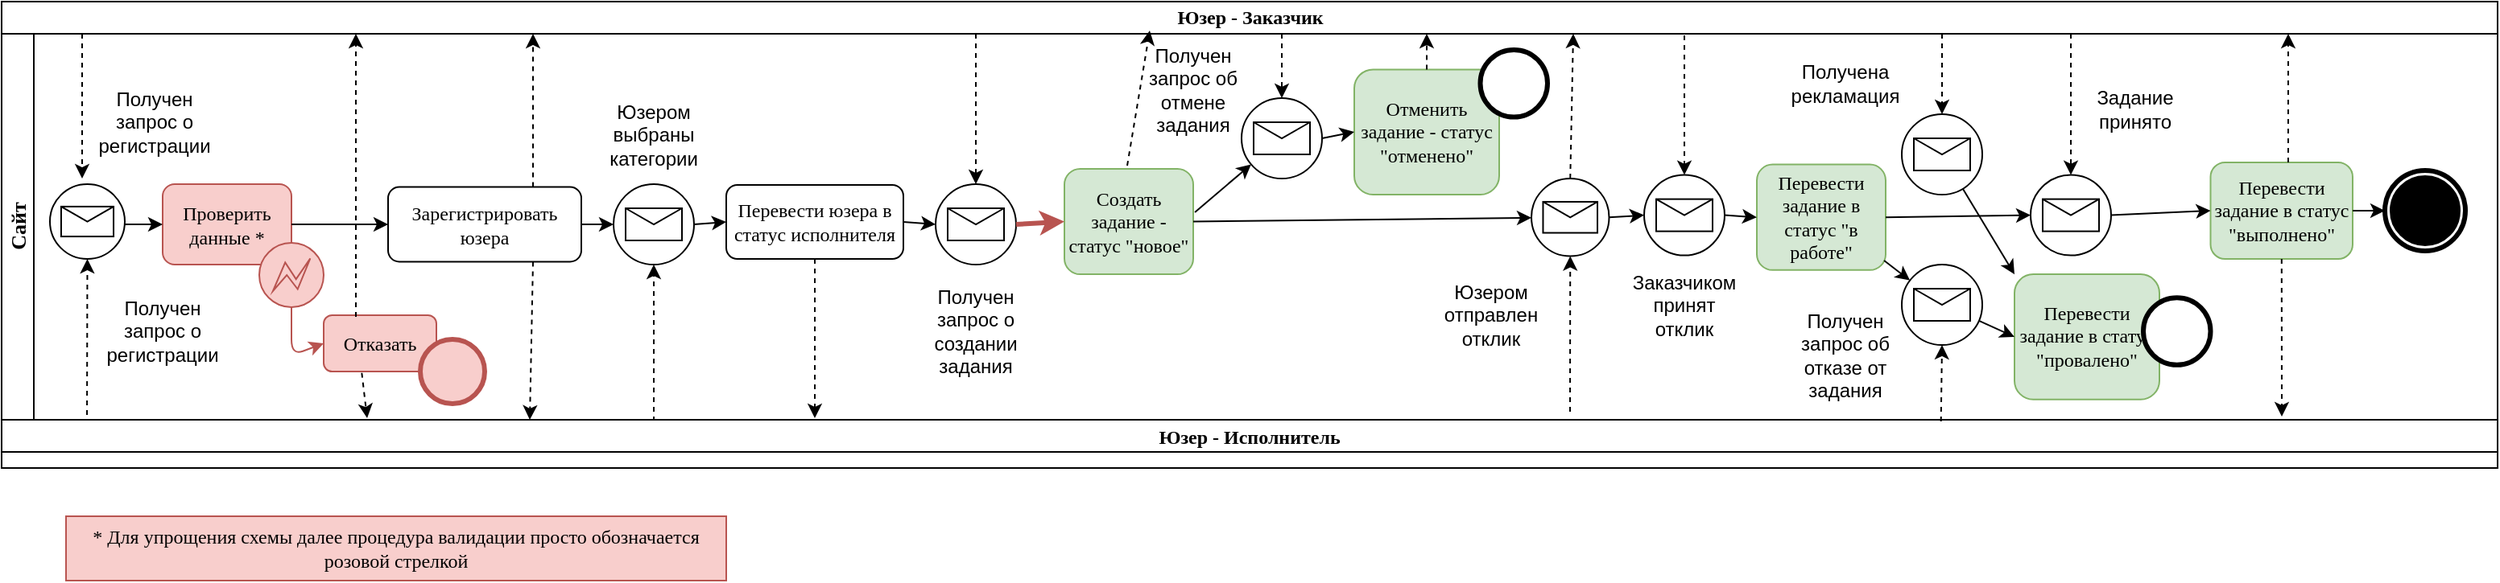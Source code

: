 <mxfile version="14.7.7" type="github">
  <diagram name="Page-1" id="c7488fd3-1785-93aa-aadb-54a6760d102a">
    <mxGraphModel dx="730" dy="316" grid="1" gridSize="10" guides="1" tooltips="1" connect="1" arrows="1" fold="1" page="1" pageScale="1" pageWidth="1100" pageHeight="850" background="none" math="0" shadow="0">
      <root>
        <mxCell id="0" />
        <mxCell id="1" parent="0" />
        <object label="&lt;font style=&quot;font-size: 12px&quot;&gt;Юзер - Заказчик&lt;/font&gt;" id="2b4e8129b02d487f-1">
          <mxCell style="swimlane;html=1;childLayout=stackLayout;horizontal=1;startSize=20;horizontalStack=0;rounded=0;shadow=0;labelBackgroundColor=none;strokeWidth=1;fontFamily=Verdana;fontSize=12;align=center;" parent="1" vertex="1">
            <mxGeometry x="150" y="50" width="1550" height="290" as="geometry" />
          </mxCell>
        </object>
        <mxCell id="h2x-6CI9Ihy8LsGusNlG-118" value="" style="endArrow=classic;html=1;dashed=1;fontSize=12;entryX=0.5;entryY=1;entryDx=0;entryDy=0;entryPerimeter=0;" parent="2b4e8129b02d487f-1" target="h2x-6CI9Ihy8LsGusNlG-117" edge="1">
          <mxGeometry width="50" height="50" relative="1" as="geometry">
            <mxPoint x="405" y="267" as="sourcePoint" />
            <mxPoint x="380" y="170" as="targetPoint" />
          </mxGeometry>
        </mxCell>
        <mxCell id="h2x-6CI9Ihy8LsGusNlG-125" value="" style="endArrow=classic;html=1;dashed=1;fontSize=12;exitX=0.338;exitY=1.025;exitDx=0;exitDy=0;exitPerimeter=0;" parent="2b4e8129b02d487f-1" source="h2x-6CI9Ihy8LsGusNlG-116" edge="1">
          <mxGeometry width="50" height="50" relative="1" as="geometry">
            <mxPoint x="395" y="277" as="sourcePoint" />
            <mxPoint x="227" y="259" as="targetPoint" />
          </mxGeometry>
        </mxCell>
        <mxCell id="h2x-6CI9Ihy8LsGusNlG-90" value="" style="endArrow=classic;html=1;dashed=1;fontSize=12;entryX=0.5;entryY=1;entryDx=0;entryDy=0;entryPerimeter=0;" parent="2b4e8129b02d487f-1" target="h2x-6CI9Ihy8LsGusNlG-93" edge="1">
          <mxGeometry width="50" height="50" relative="1" as="geometry">
            <mxPoint x="53" y="269" as="sourcePoint" />
            <mxPoint x="55" y="173.5" as="targetPoint" />
          </mxGeometry>
        </mxCell>
        <mxCell id="2b4e8129b02d487f-2" value="&lt;div style=&quot;font-size: 13px&quot;&gt;&lt;font face=&quot;Verdana&quot;&gt;Сайт&lt;/font&gt;&lt;/div&gt;" style="swimlane;html=1;startSize=20;horizontal=0;fontSize=13;" parent="2b4e8129b02d487f-1" vertex="1">
          <mxGeometry y="20" width="1550" height="240" as="geometry">
            <mxRectangle y="20" width="680" height="20" as="alternateBounds" />
          </mxGeometry>
        </mxCell>
        <mxCell id="2b4e8129b02d487f-6" value="Проверить данные *" style="rounded=1;whiteSpace=wrap;html=1;shadow=0;labelBackgroundColor=none;strokeWidth=1;fontFamily=Verdana;fontSize=12;align=center;fillColor=#f8cecc;strokeColor=#b85450;" parent="2b4e8129b02d487f-2" vertex="1">
          <mxGeometry x="100" y="93.5" width="80" height="50" as="geometry" />
        </mxCell>
        <mxCell id="h2x-6CI9Ihy8LsGusNlG-75" value="Получен запрос о регистрации" style="text;html=1;strokeColor=none;fillColor=none;align=center;verticalAlign=middle;whiteSpace=wrap;rounded=0;fontSize=12;" parent="2b4e8129b02d487f-2" vertex="1">
          <mxGeometry x="70" y="30" width="50" height="50" as="geometry" />
        </mxCell>
        <mxCell id="h2x-6CI9Ihy8LsGusNlG-86" value="" style="endArrow=classic;html=1;fontSize=12;exitX=1;exitY=0.5;exitDx=0;exitDy=0;entryX=0;entryY=0.5;entryDx=0;entryDy=0;" parent="2b4e8129b02d487f-2" target="2b4e8129b02d487f-6" edge="1">
          <mxGeometry width="50" height="50" relative="1" as="geometry">
            <mxPoint x="70" y="118.5" as="sourcePoint" />
            <mxPoint x="370" y="130" as="targetPoint" />
          </mxGeometry>
        </mxCell>
        <mxCell id="h2x-6CI9Ihy8LsGusNlG-91" value="Получен запрос о регистрации" style="text;html=1;strokeColor=none;fillColor=none;align=center;verticalAlign=middle;whiteSpace=wrap;rounded=0;fontSize=12;" parent="2b4e8129b02d487f-2" vertex="1">
          <mxGeometry x="60" y="160" width="80" height="50" as="geometry" />
        </mxCell>
        <mxCell id="h2x-6CI9Ihy8LsGusNlG-94" value="" style="points=[[0.145,0.145,0],[0.5,0,0],[0.855,0.145,0],[1,0.5,0],[0.855,0.855,0],[0.5,1,0],[0.145,0.855,0],[0,0.5,0]];shape=mxgraph.bpmn.event;html=1;verticalLabelPosition=bottom;labelBackgroundColor=#ffffff;verticalAlign=top;align=center;perimeter=ellipsePerimeter;outlineConnect=0;aspect=fixed;outline=eventInt;symbol=error;fontSize=12;fillColor=#f8cecc;strokeColor=#b85450;" parent="2b4e8129b02d487f-2" vertex="1">
          <mxGeometry x="160" y="130" width="40" height="40" as="geometry" />
        </mxCell>
        <mxCell id="h2x-6CI9Ihy8LsGusNlG-96" value="" style="endArrow=classic;html=1;fontSize=12;exitX=1;exitY=0.5;exitDx=0;exitDy=0;entryX=0;entryY=0.5;entryDx=0;entryDy=0;" parent="2b4e8129b02d487f-2" source="2b4e8129b02d487f-6" target="h2x-6CI9Ihy8LsGusNlG-99" edge="1">
          <mxGeometry width="50" height="50" relative="1" as="geometry">
            <mxPoint x="80" y="128.5" as="sourcePoint" />
            <mxPoint x="210" y="118.5" as="targetPoint" />
          </mxGeometry>
        </mxCell>
        <mxCell id="h2x-6CI9Ihy8LsGusNlG-99" value="Зарегистрировать юзера" style="rounded=1;whiteSpace=wrap;html=1;shadow=0;labelBackgroundColor=none;strokeWidth=1;fontFamily=Verdana;fontSize=12;align=center;" parent="2b4e8129b02d487f-2" vertex="1">
          <mxGeometry x="240" y="95.25" width="120" height="46.5" as="geometry" />
        </mxCell>
        <mxCell id="h2x-6CI9Ihy8LsGusNlG-93" value="" style="points=[[0.145,0.145,0],[0.5,0,0],[0.855,0.145,0],[1,0.5,0],[0.855,0.855,0],[0.5,1,0],[0.145,0.855,0],[0,0.5,0]];shape=mxgraph.bpmn.event;html=1;verticalLabelPosition=bottom;labelBackgroundColor=#ffffff;verticalAlign=top;align=center;perimeter=ellipsePerimeter;outlineConnect=0;aspect=fixed;outline=standard;symbol=message;fontSize=12;" parent="2b4e8129b02d487f-2" vertex="1">
          <mxGeometry x="30" y="93.5" width="46.5" height="46.5" as="geometry" />
        </mxCell>
        <mxCell id="h2x-6CI9Ihy8LsGusNlG-110" value="" style="endArrow=classic;html=1;fontSize=12;exitX=0.5;exitY=1;exitDx=0;exitDy=0;entryX=0;entryY=0.5;entryDx=0;entryDy=0;exitPerimeter=0;fillColor=#f8cecc;strokeColor=#b85450;" parent="2b4e8129b02d487f-2" source="h2x-6CI9Ihy8LsGusNlG-94" target="h2x-6CI9Ihy8LsGusNlG-116" edge="1">
          <mxGeometry width="50" height="50" relative="1" as="geometry">
            <mxPoint x="80" y="128.5" as="sourcePoint" />
            <mxPoint x="210" y="195" as="targetPoint" />
            <Array as="points">
              <mxPoint x="180" y="200" />
            </Array>
          </mxGeometry>
        </mxCell>
        <mxCell id="h2x-6CI9Ihy8LsGusNlG-116" value="Отказать" style="rounded=1;whiteSpace=wrap;html=1;shadow=0;labelBackgroundColor=none;strokeWidth=1;fontFamily=Verdana;fontSize=12;align=center;fillColor=#f8cecc;strokeColor=#b85450;" parent="2b4e8129b02d487f-2" vertex="1">
          <mxGeometry x="200" y="175" width="70" height="35" as="geometry" />
        </mxCell>
        <mxCell id="h2x-6CI9Ihy8LsGusNlG-117" value="" style="points=[[0.145,0.145,0],[0.5,0,0],[0.855,0.145,0],[1,0.5,0],[0.855,0.855,0],[0.5,1,0],[0.145,0.855,0],[0,0.5,0]];shape=mxgraph.bpmn.event;html=1;verticalLabelPosition=bottom;labelBackgroundColor=#ffffff;verticalAlign=top;align=center;perimeter=ellipsePerimeter;outlineConnect=0;aspect=fixed;outline=standard;symbol=message;fontSize=12;" parent="2b4e8129b02d487f-2" vertex="1">
          <mxGeometry x="380" y="93.5" width="50" height="50" as="geometry" />
        </mxCell>
        <mxCell id="h2x-6CI9Ihy8LsGusNlG-120" value="" style="endArrow=classic;html=1;fontSize=12;exitX=1;exitY=0.5;exitDx=0;exitDy=0;" parent="2b4e8129b02d487f-2" source="h2x-6CI9Ihy8LsGusNlG-99" target="h2x-6CI9Ihy8LsGusNlG-117" edge="1">
          <mxGeometry width="50" height="50" relative="1" as="geometry">
            <mxPoint x="320" y="200" as="sourcePoint" />
            <mxPoint x="350" y="115" as="targetPoint" />
          </mxGeometry>
        </mxCell>
        <mxCell id="h2x-6CI9Ihy8LsGusNlG-121" value="Юзером выбраны категории" style="text;html=1;strokeColor=none;fillColor=none;align=center;verticalAlign=middle;whiteSpace=wrap;rounded=0;fontSize=12;" parent="2b4e8129b02d487f-2" vertex="1">
          <mxGeometry x="380" y="37.81" width="50" height="50" as="geometry" />
        </mxCell>
        <mxCell id="h2x-6CI9Ihy8LsGusNlG-122" value="Перевести юзера в статус исполнителя" style="rounded=1;whiteSpace=wrap;html=1;shadow=0;labelBackgroundColor=none;strokeWidth=1;fontFamily=Verdana;fontSize=12;align=center;" parent="2b4e8129b02d487f-2" vertex="1">
          <mxGeometry x="450" y="93.94" width="110" height="46.06" as="geometry" />
        </mxCell>
        <mxCell id="h2x-6CI9Ihy8LsGusNlG-123" value="" style="endArrow=classic;html=1;fontSize=12;exitX=1;exitY=0.5;exitDx=0;exitDy=0;exitPerimeter=0;entryX=0;entryY=0.5;entryDx=0;entryDy=0;" parent="2b4e8129b02d487f-2" source="h2x-6CI9Ihy8LsGusNlG-117" target="h2x-6CI9Ihy8LsGusNlG-122" edge="1">
          <mxGeometry width="50" height="50" relative="1" as="geometry">
            <mxPoint x="340" y="126.75" as="sourcePoint" />
            <mxPoint x="370.004" y="125.454" as="targetPoint" />
          </mxGeometry>
        </mxCell>
        <mxCell id="h2x-6CI9Ihy8LsGusNlG-133" value="" style="points=[[0.145,0.145,0],[0.5,0,0],[0.855,0.145,0],[1,0.5,0],[0.855,0.855,0],[0.5,1,0],[0.145,0.855,0],[0,0.5,0]];shape=mxgraph.bpmn.event;html=1;verticalLabelPosition=bottom;labelBackgroundColor=#ffffff;verticalAlign=top;align=center;perimeter=ellipsePerimeter;outlineConnect=0;aspect=fixed;outline=end;symbol=terminate2;fontFamily=Verdana;fontSize=12;fillColor=#f8cecc;strokeColor=#b85450;" parent="2b4e8129b02d487f-2" vertex="1">
          <mxGeometry x="260" y="190" width="40" height="40" as="geometry" />
        </mxCell>
        <mxCell id="h2x-6CI9Ihy8LsGusNlG-134" value="" style="points=[[0.145,0.145,0],[0.5,0,0],[0.855,0.145,0],[1,0.5,0],[0.855,0.855,0],[0.5,1,0],[0.145,0.855,0],[0,0.5,0]];shape=mxgraph.bpmn.event;html=1;verticalLabelPosition=bottom;labelBackgroundColor=#ffffff;verticalAlign=top;align=center;perimeter=ellipsePerimeter;outlineConnect=0;aspect=fixed;outline=standard;symbol=message;fontSize=12;" parent="2b4e8129b02d487f-2" vertex="1">
          <mxGeometry x="580" y="93.5" width="50" height="50" as="geometry" />
        </mxCell>
        <mxCell id="h2x-6CI9Ihy8LsGusNlG-135" value="" style="endArrow=classic;html=1;fontSize=12;exitX=1;exitY=0.5;exitDx=0;exitDy=0;entryX=0;entryY=0.5;entryDx=0;entryDy=0;entryPerimeter=0;" parent="2b4e8129b02d487f-2" source="h2x-6CI9Ihy8LsGusNlG-122" target="h2x-6CI9Ihy8LsGusNlG-134" edge="1">
          <mxGeometry width="50" height="50" relative="1" as="geometry">
            <mxPoint x="460" y="126.75" as="sourcePoint" />
            <mxPoint x="580" y="119" as="targetPoint" />
          </mxGeometry>
        </mxCell>
        <mxCell id="h2x-6CI9Ihy8LsGusNlG-138" value="Получен запрос о создании задания" style="text;html=1;strokeColor=none;fillColor=none;align=center;verticalAlign=middle;whiteSpace=wrap;rounded=0;fontSize=12;" parent="2b4e8129b02d487f-2" vertex="1">
          <mxGeometry x="570" y="160" width="70" height="50" as="geometry" />
        </mxCell>
        <mxCell id="h2x-6CI9Ihy8LsGusNlG-142" value="Создать задание - статус &quot;новое&quot;" style="rounded=1;whiteSpace=wrap;html=1;shadow=0;labelBackgroundColor=none;strokeWidth=1;fontFamily=Verdana;fontSize=12;align=center;fillColor=#d5e8d4;strokeColor=#82b366;" parent="2b4e8129b02d487f-2" vertex="1">
          <mxGeometry x="660" y="83.94" width="80" height="65.62" as="geometry" />
        </mxCell>
        <mxCell id="h2x-6CI9Ihy8LsGusNlG-143" value="" style="endArrow=classic;html=1;fontSize=12;exitX=1;exitY=0.5;exitDx=0;exitDy=0;exitPerimeter=0;entryX=0;entryY=0.5;entryDx=0;entryDy=0;fillColor=#f8cecc;strokeColor=#b85450;strokeWidth=3;" parent="2b4e8129b02d487f-2" source="h2x-6CI9Ihy8LsGusNlG-134" target="h2x-6CI9Ihy8LsGusNlG-142" edge="1">
          <mxGeometry width="50" height="50" relative="1" as="geometry">
            <mxPoint x="460" y="126.75" as="sourcePoint" />
            <mxPoint x="480" y="126.75" as="targetPoint" />
          </mxGeometry>
        </mxCell>
        <mxCell id="h2x-6CI9Ihy8LsGusNlG-147" value="Юзером отправлен отклик" style="text;html=1;strokeColor=none;fillColor=none;align=center;verticalAlign=middle;whiteSpace=wrap;rounded=0;fontSize=12;" parent="2b4e8129b02d487f-2" vertex="1">
          <mxGeometry x="900" y="149.56" width="50" height="50" as="geometry" />
        </mxCell>
        <mxCell id="h2x-6CI9Ihy8LsGusNlG-149" value="" style="points=[[0.145,0.145,0],[0.5,0,0],[0.855,0.145,0],[1,0.5,0],[0.855,0.855,0],[0.5,1,0],[0.145,0.855,0],[0,0.5,0]];shape=mxgraph.bpmn.event;html=1;verticalLabelPosition=bottom;labelBackgroundColor=#ffffff;verticalAlign=top;align=center;perimeter=ellipsePerimeter;outlineConnect=0;aspect=fixed;outline=standard;symbol=message;fontSize=12;" parent="2b4e8129b02d487f-2" vertex="1">
          <mxGeometry x="1020" y="87.81" width="50" height="50" as="geometry" />
        </mxCell>
        <mxCell id="h2x-6CI9Ihy8LsGusNlG-145" value="" style="points=[[0.145,0.145,0],[0.5,0,0],[0.855,0.145,0],[1,0.5,0],[0.855,0.855,0],[0.5,1,0],[0.145,0.855,0],[0,0.5,0]];shape=mxgraph.bpmn.event;html=1;verticalLabelPosition=bottom;labelBackgroundColor=#ffffff;verticalAlign=top;align=center;perimeter=ellipsePerimeter;outlineConnect=0;aspect=fixed;outline=standard;symbol=message;fontSize=12;" parent="2b4e8129b02d487f-2" vertex="1">
          <mxGeometry x="950" y="90" width="48.25" height="48.25" as="geometry" />
        </mxCell>
        <mxCell id="h2x-6CI9Ihy8LsGusNlG-148" value="" style="endArrow=classic;html=1;fontSize=12;exitX=1.013;exitY=0.412;exitDx=0;exitDy=0;exitPerimeter=0;" parent="2b4e8129b02d487f-2" source="h2x-6CI9Ihy8LsGusNlG-142" target="h2x-6CI9Ihy8LsGusNlG-157" edge="1">
          <mxGeometry width="50" height="50" relative="1" as="geometry">
            <mxPoint x="660" y="128.5" as="sourcePoint" />
            <mxPoint x="770" y="120" as="targetPoint" />
          </mxGeometry>
        </mxCell>
        <mxCell id="h2x-6CI9Ihy8LsGusNlG-151" value="" style="endArrow=classic;html=1;fontSize=12;exitX=1;exitY=0.5;exitDx=0;exitDy=0;exitPerimeter=0;entryX=0;entryY=0.5;entryDx=0;entryDy=0;entryPerimeter=0;" parent="2b4e8129b02d487f-2" source="h2x-6CI9Ihy8LsGusNlG-145" target="h2x-6CI9Ihy8LsGusNlG-149" edge="1">
          <mxGeometry width="50" height="50" relative="1" as="geometry">
            <mxPoint x="760" y="131.98" as="sourcePoint" />
            <mxPoint x="780" y="130" as="targetPoint" />
          </mxGeometry>
        </mxCell>
        <mxCell id="h2x-6CI9Ihy8LsGusNlG-154" value="Заказчиком принят отклик" style="text;html=1;strokeColor=none;fillColor=none;align=center;verticalAlign=middle;whiteSpace=wrap;rounded=0;fontSize=12;" parent="2b4e8129b02d487f-2" vertex="1">
          <mxGeometry x="1020" y="143.5" width="50" height="50" as="geometry" />
        </mxCell>
        <mxCell id="h2x-6CI9Ihy8LsGusNlG-155" value="Перевести задание в статус &quot;в работе&quot;" style="rounded=1;whiteSpace=wrap;html=1;shadow=0;labelBackgroundColor=none;strokeWidth=1;fontFamily=Verdana;fontSize=12;align=center;fillColor=#d5e8d4;strokeColor=#82b366;" parent="2b4e8129b02d487f-2" vertex="1">
          <mxGeometry x="1090" y="81.31" width="80" height="65.62" as="geometry" />
        </mxCell>
        <mxCell id="h2x-6CI9Ihy8LsGusNlG-156" value="" style="endArrow=classic;html=1;fontSize=12;exitX=1;exitY=0.5;exitDx=0;exitDy=0;exitPerimeter=0;entryX=0;entryY=0.5;entryDx=0;entryDy=0;" parent="2b4e8129b02d487f-2" source="h2x-6CI9Ihy8LsGusNlG-149" target="h2x-6CI9Ihy8LsGusNlG-155" edge="1">
          <mxGeometry width="50" height="50" relative="1" as="geometry">
            <mxPoint x="820" y="125.44" as="sourcePoint" />
            <mxPoint x="840" y="125.44" as="targetPoint" />
          </mxGeometry>
        </mxCell>
        <mxCell id="h2x-6CI9Ihy8LsGusNlG-157" value="" style="points=[[0.145,0.145,0],[0.5,0,0],[0.855,0.145,0],[1,0.5,0],[0.855,0.855,0],[0.5,1,0],[0.145,0.855,0],[0,0.5,0]];shape=mxgraph.bpmn.event;html=1;verticalLabelPosition=bottom;labelBackgroundColor=#ffffff;verticalAlign=top;align=center;perimeter=ellipsePerimeter;outlineConnect=0;aspect=fixed;outline=standard;symbol=message;fontSize=12;" parent="2b4e8129b02d487f-2" vertex="1">
          <mxGeometry x="770" y="40" width="50" height="50" as="geometry" />
        </mxCell>
        <mxCell id="h2x-6CI9Ihy8LsGusNlG-159" value="Получен запрос об отмене задания" style="text;html=1;strokeColor=none;fillColor=none;align=center;verticalAlign=middle;whiteSpace=wrap;rounded=0;fontSize=12;" parent="2b4e8129b02d487f-2" vertex="1">
          <mxGeometry x="710" y="10" width="60" height="50" as="geometry" />
        </mxCell>
        <mxCell id="h2x-6CI9Ihy8LsGusNlG-160" value="Отменить задание - статус &quot;отменено&quot;" style="rounded=1;whiteSpace=wrap;html=1;shadow=0;labelBackgroundColor=none;strokeWidth=1;fontFamily=Verdana;fontSize=12;align=center;fillColor=#d5e8d4;strokeColor=#82b366;" parent="2b4e8129b02d487f-2" vertex="1">
          <mxGeometry x="840" y="22.19" width="90" height="77.81" as="geometry" />
        </mxCell>
        <mxCell id="h2x-6CI9Ihy8LsGusNlG-161" value="" style="endArrow=classic;html=1;fontSize=12;exitX=1;exitY=0.5;exitDx=0;exitDy=0;exitPerimeter=0;" parent="2b4e8129b02d487f-2" source="h2x-6CI9Ihy8LsGusNlG-157" edge="1">
          <mxGeometry width="50" height="50" relative="1" as="geometry">
            <mxPoint x="751" y="121" as="sourcePoint" />
            <mxPoint x="840" y="61" as="targetPoint" />
          </mxGeometry>
        </mxCell>
        <mxCell id="h2x-6CI9Ihy8LsGusNlG-163" value="" style="points=[[0.145,0.145,0],[0.5,0,0],[0.855,0.145,0],[1,0.5,0],[0.855,0.855,0],[0.5,1,0],[0.145,0.855,0],[0,0.5,0]];shape=mxgraph.bpmn.event;html=1;verticalLabelPosition=bottom;labelBackgroundColor=#ffffff;verticalAlign=top;align=center;perimeter=ellipsePerimeter;outlineConnect=0;aspect=fixed;outline=end;symbol=terminate2;fontFamily=Verdana;fontSize=12;" parent="2b4e8129b02d487f-2" vertex="1">
          <mxGeometry x="918.25" y="10" width="41.75" height="41.75" as="geometry" />
        </mxCell>
        <mxCell id="h2x-6CI9Ihy8LsGusNlG-164" value="" style="endArrow=classic;html=1;fontSize=12;exitX=1;exitY=0.5;exitDx=0;exitDy=0;" parent="2b4e8129b02d487f-2" source="h2x-6CI9Ihy8LsGusNlG-142" target="h2x-6CI9Ihy8LsGusNlG-145" edge="1">
          <mxGeometry width="50" height="50" relative="1" as="geometry">
            <mxPoint x="750" y="150" as="sourcePoint" />
            <mxPoint x="962" y="112" as="targetPoint" />
          </mxGeometry>
        </mxCell>
        <mxCell id="h2x-6CI9Ihy8LsGusNlG-165" value="" style="points=[[0.145,0.145,0],[0.5,0,0],[0.855,0.145,0],[1,0.5,0],[0.855,0.855,0],[0.5,1,0],[0.145,0.855,0],[0,0.5,0]];shape=mxgraph.bpmn.event;html=1;verticalLabelPosition=bottom;labelBackgroundColor=#ffffff;verticalAlign=top;align=center;perimeter=ellipsePerimeter;outlineConnect=0;aspect=fixed;outline=standard;symbol=message;fontSize=12;" parent="2b4e8129b02d487f-2" vertex="1">
          <mxGeometry x="1180" y="143.5" width="50" height="50" as="geometry" />
        </mxCell>
        <mxCell id="h2x-6CI9Ihy8LsGusNlG-167" value="Получен запрос об отказе от задания" style="text;html=1;strokeColor=none;fillColor=none;align=center;verticalAlign=middle;whiteSpace=wrap;rounded=0;fontSize=12;" parent="2b4e8129b02d487f-2" vertex="1">
          <mxGeometry x="1110" y="175" width="70" height="50" as="geometry" />
        </mxCell>
        <mxCell id="h2x-6CI9Ihy8LsGusNlG-169" value="Перевести задание в статус &quot;провалено&quot;" style="rounded=1;whiteSpace=wrap;html=1;shadow=0;labelBackgroundColor=none;strokeWidth=1;fontFamily=Verdana;fontSize=12;align=center;fillColor=#d5e8d4;strokeColor=#82b366;" parent="2b4e8129b02d487f-2" vertex="1">
          <mxGeometry x="1250" y="149.56" width="90" height="77.81" as="geometry" />
        </mxCell>
        <mxCell id="h2x-6CI9Ihy8LsGusNlG-170" value="" style="points=[[0.145,0.145,0],[0.5,0,0],[0.855,0.145,0],[1,0.5,0],[0.855,0.855,0],[0.5,1,0],[0.145,0.855,0],[0,0.5,0]];shape=mxgraph.bpmn.event;html=1;verticalLabelPosition=bottom;labelBackgroundColor=#ffffff;verticalAlign=top;align=center;perimeter=ellipsePerimeter;outlineConnect=0;aspect=fixed;outline=end;symbol=terminate2;fontFamily=Verdana;fontSize=12;" parent="2b4e8129b02d487f-2" vertex="1">
          <mxGeometry x="1330" y="164.13" width="41.75" height="41.75" as="geometry" />
        </mxCell>
        <mxCell id="h2x-6CI9Ihy8LsGusNlG-171" value="" style="endArrow=classic;html=1;fontSize=12;entryX=0;entryY=0.5;entryDx=0;entryDy=0;" parent="2b4e8129b02d487f-2" source="h2x-6CI9Ihy8LsGusNlG-165" target="h2x-6CI9Ihy8LsGusNlG-169" edge="1">
          <mxGeometry width="50" height="50" relative="1" as="geometry">
            <mxPoint x="1080" y="122.81" as="sourcePoint" />
            <mxPoint x="1100" y="124.12" as="targetPoint" />
          </mxGeometry>
        </mxCell>
        <mxCell id="h2x-6CI9Ihy8LsGusNlG-166" value="" style="endArrow=classic;html=1;fontSize=12;exitX=0.988;exitY=0.91;exitDx=0;exitDy=0;exitPerimeter=0;" parent="2b4e8129b02d487f-2" source="h2x-6CI9Ihy8LsGusNlG-155" target="h2x-6CI9Ihy8LsGusNlG-165" edge="1">
          <mxGeometry width="50" height="50" relative="1" as="geometry">
            <mxPoint x="1170" y="115" as="sourcePoint" />
            <mxPoint x="1030" y="122.81" as="targetPoint" />
          </mxGeometry>
        </mxCell>
        <mxCell id="h2x-6CI9Ihy8LsGusNlG-175" value="" style="points=[[0.145,0.145,0],[0.5,0,0],[0.855,0.145,0],[1,0.5,0],[0.855,0.855,0],[0.5,1,0],[0.145,0.855,0],[0,0.5,0]];shape=mxgraph.bpmn.event;html=1;verticalLabelPosition=bottom;labelBackgroundColor=#ffffff;verticalAlign=top;align=center;perimeter=ellipsePerimeter;outlineConnect=0;aspect=fixed;outline=standard;symbol=message;fontSize=12;" parent="2b4e8129b02d487f-2" vertex="1">
          <mxGeometry x="1180" y="50" width="50" height="50" as="geometry" />
        </mxCell>
        <mxCell id="h2x-6CI9Ihy8LsGusNlG-177" value="" style="endArrow=classic;html=1;fontSize=12;entryX=0;entryY=0;entryDx=0;entryDy=0;" parent="2b4e8129b02d487f-2" source="h2x-6CI9Ihy8LsGusNlG-175" target="h2x-6CI9Ihy8LsGusNlG-169" edge="1">
          <mxGeometry width="50" height="50" relative="1" as="geometry">
            <mxPoint x="1238.031" y="188.224" as="sourcePoint" />
            <mxPoint x="1260" y="198.465" as="targetPoint" />
          </mxGeometry>
        </mxCell>
        <mxCell id="dRT6t8CAFaWPUMTb3TAx-1" value="Получена рекламация" style="text;html=1;strokeColor=none;fillColor=none;align=center;verticalAlign=middle;whiteSpace=wrap;rounded=0;fontSize=12;" vertex="1" parent="2b4e8129b02d487f-2">
          <mxGeometry x="1110" y="5.88" width="70" height="50" as="geometry" />
        </mxCell>
        <mxCell id="dRT6t8CAFaWPUMTb3TAx-2" value="" style="points=[[0.145,0.145,0],[0.5,0,0],[0.855,0.145,0],[1,0.5,0],[0.855,0.855,0],[0.5,1,0],[0.145,0.855,0],[0,0.5,0]];shape=mxgraph.bpmn.event;html=1;verticalLabelPosition=bottom;labelBackgroundColor=#ffffff;verticalAlign=top;align=center;perimeter=ellipsePerimeter;outlineConnect=0;aspect=fixed;outline=standard;symbol=message;fontSize=12;" vertex="1" parent="2b4e8129b02d487f-2">
          <mxGeometry x="1260" y="87.81" width="50" height="50" as="geometry" />
        </mxCell>
        <mxCell id="dRT6t8CAFaWPUMTb3TAx-3" value="" style="endArrow=classic;html=1;fontSize=12;exitX=1;exitY=0.5;exitDx=0;exitDy=0;entryX=0;entryY=0.5;entryDx=0;entryDy=0;entryPerimeter=0;" edge="1" parent="2b4e8129b02d487f-2" source="h2x-6CI9Ihy8LsGusNlG-155" target="dRT6t8CAFaWPUMTb3TAx-2">
          <mxGeometry width="50" height="50" relative="1" as="geometry">
            <mxPoint x="1008.25" y="124.125" as="sourcePoint" />
            <mxPoint x="1030" y="122.81" as="targetPoint" />
          </mxGeometry>
        </mxCell>
        <mxCell id="dRT6t8CAFaWPUMTb3TAx-5" value="Задание принято" style="text;html=1;strokeColor=none;fillColor=none;align=center;verticalAlign=middle;whiteSpace=wrap;rounded=0;fontSize=12;" vertex="1" parent="2b4e8129b02d487f-2">
          <mxGeometry x="1290" y="22.19" width="70" height="50" as="geometry" />
        </mxCell>
        <mxCell id="dRT6t8CAFaWPUMTb3TAx-6" value="Перевести задание в статус &quot;выполнено&quot;" style="rounded=1;whiteSpace=wrap;html=1;shadow=0;labelBackgroundColor=none;strokeWidth=1;fontFamily=Verdana;fontSize=12;align=center;fillColor=#d5e8d4;strokeColor=#82b366;" vertex="1" parent="2b4e8129b02d487f-2">
          <mxGeometry x="1371.75" y="80" width="88.25" height="60" as="geometry" />
        </mxCell>
        <mxCell id="dRT6t8CAFaWPUMTb3TAx-7" value="" style="endArrow=classic;html=1;fontSize=12;exitX=1;exitY=0.5;exitDx=0;exitDy=0;entryX=0;entryY=0.5;entryDx=0;entryDy=0;exitPerimeter=0;" edge="1" parent="2b4e8129b02d487f-2" source="dRT6t8CAFaWPUMTb3TAx-2" target="dRT6t8CAFaWPUMTb3TAx-6">
          <mxGeometry width="50" height="50" relative="1" as="geometry">
            <mxPoint x="1180" y="124.12" as="sourcePoint" />
            <mxPoint x="1270" y="122.81" as="targetPoint" />
          </mxGeometry>
        </mxCell>
        <mxCell id="dRT6t8CAFaWPUMTb3TAx-10" value="" style="points=[[0.145,0.145,0],[0.5,0,0],[0.855,0.145,0],[1,0.5,0],[0.855,0.855,0],[0.5,1,0],[0.145,0.855,0],[0,0.5,0]];shape=mxgraph.bpmn.event;html=1;verticalLabelPosition=bottom;labelBackgroundColor=#ffffff;verticalAlign=top;align=center;perimeter=ellipsePerimeter;outlineConnect=0;aspect=fixed;outline=end;symbol=terminate;" vertex="1" parent="2b4e8129b02d487f-2">
          <mxGeometry x="1480" y="85" width="50" height="50" as="geometry" />
        </mxCell>
        <mxCell id="dRT6t8CAFaWPUMTb3TAx-11" value="" style="endArrow=classic;html=1;fontSize=12;exitX=1;exitY=0.5;exitDx=0;exitDy=0;entryX=0;entryY=0.5;entryDx=0;entryDy=0;entryPerimeter=0;" edge="1" parent="2b4e8129b02d487f-2" source="dRT6t8CAFaWPUMTb3TAx-6" target="dRT6t8CAFaWPUMTb3TAx-10">
          <mxGeometry width="50" height="50" relative="1" as="geometry">
            <mxPoint x="1180" y="124.12" as="sourcePoint" />
            <mxPoint x="1270" y="122.81" as="targetPoint" />
          </mxGeometry>
        </mxCell>
        <mxCell id="h2x-6CI9Ihy8LsGusNlG-72" value="Юзер - Исполнитель" style="swimlane;fontSize=12;startSize=23;fontFamily=Verdana;" parent="2b4e8129b02d487f-1" vertex="1">
          <mxGeometry y="260" width="1550" height="20" as="geometry" />
        </mxCell>
        <mxCell id="h2x-6CI9Ihy8LsGusNlG-129" value="" style="endArrow=classic;html=1;dashed=1;fontSize=12;exitX=0.75;exitY=1;exitDx=0;exitDy=0;" parent="2b4e8129b02d487f-1" source="h2x-6CI9Ihy8LsGusNlG-99" edge="1">
          <mxGeometry width="50" height="50" relative="1" as="geometry">
            <mxPoint x="300" y="160" as="sourcePoint" />
            <mxPoint x="328" y="260" as="targetPoint" />
          </mxGeometry>
        </mxCell>
        <mxCell id="h2x-6CI9Ihy8LsGusNlG-131" value="" style="endArrow=classic;html=1;dashed=1;fontSize=12;exitX=0.5;exitY=1;exitDx=0;exitDy=0;" parent="2b4e8129b02d487f-1" source="h2x-6CI9Ihy8LsGusNlG-122" edge="1">
          <mxGeometry width="50" height="50" relative="1" as="geometry">
            <mxPoint x="310" y="170" as="sourcePoint" />
            <mxPoint x="505" y="259" as="targetPoint" />
          </mxGeometry>
        </mxCell>
        <mxCell id="h2x-6CI9Ihy8LsGusNlG-144" value="" style="endArrow=classic;html=1;dashed=1;fontSize=12;entryX=0.46;entryY=0.062;entryDx=0;entryDy=0;entryPerimeter=0;" parent="2b4e8129b02d487f-1" target="2b4e8129b02d487f-1" edge="1">
          <mxGeometry width="50" height="50" relative="1" as="geometry">
            <mxPoint x="699" y="102" as="sourcePoint" />
            <mxPoint x="713" y="30" as="targetPoint" />
          </mxGeometry>
        </mxCell>
        <mxCell id="h2x-6CI9Ihy8LsGusNlG-150" value="" style="endArrow=classic;html=1;dashed=1;fontSize=12;entryX=0.5;entryY=0;entryDx=0;entryDy=0;entryPerimeter=0;" parent="2b4e8129b02d487f-1" target="h2x-6CI9Ihy8LsGusNlG-149" edge="1">
          <mxGeometry width="50" height="50" relative="1" as="geometry">
            <mxPoint x="1045" y="21" as="sourcePoint" />
            <mxPoint x="635" y="123.5" as="targetPoint" />
          </mxGeometry>
        </mxCell>
        <mxCell id="h2x-6CI9Ihy8LsGusNlG-146" value="" style="endArrow=classic;html=1;dashed=1;fontSize=12;entryX=0.5;entryY=1;entryDx=0;entryDy=0;entryPerimeter=0;" parent="2b4e8129b02d487f-1" target="h2x-6CI9Ihy8LsGusNlG-145" edge="1">
          <mxGeometry width="50" height="50" relative="1" as="geometry">
            <mxPoint x="974" y="255" as="sourcePoint" />
            <mxPoint x="795" y="170" as="targetPoint" />
          </mxGeometry>
        </mxCell>
        <mxCell id="h2x-6CI9Ihy8LsGusNlG-152" value="" style="endArrow=classic;html=1;dashed=1;fontSize=12;exitX=0.5;exitY=0;exitDx=0;exitDy=0;exitPerimeter=0;" parent="2b4e8129b02d487f-1" source="h2x-6CI9Ihy8LsGusNlG-145" edge="1">
          <mxGeometry width="50" height="50" relative="1" as="geometry">
            <mxPoint x="704" y="111.971" as="sourcePoint" />
            <mxPoint x="976" y="20" as="targetPoint" />
          </mxGeometry>
        </mxCell>
        <mxCell id="h2x-6CI9Ihy8LsGusNlG-158" value="" style="endArrow=classic;html=1;dashed=1;fontSize=12;entryX=0.5;entryY=0;entryDx=0;entryDy=0;entryPerimeter=0;" parent="2b4e8129b02d487f-1" target="h2x-6CI9Ihy8LsGusNlG-157" edge="1">
          <mxGeometry width="50" height="50" relative="1" as="geometry">
            <mxPoint x="795" y="20" as="sourcePoint" />
            <mxPoint x="615" y="123.5" as="targetPoint" />
          </mxGeometry>
        </mxCell>
        <mxCell id="h2x-6CI9Ihy8LsGusNlG-168" value="" style="endArrow=classic;html=1;dashed=1;fontSize=12;entryX=0.5;entryY=1;entryDx=0;entryDy=0;entryPerimeter=0;exitX=0.777;exitY=0.05;exitDx=0;exitDy=0;exitPerimeter=0;" parent="2b4e8129b02d487f-1" source="h2x-6CI9Ihy8LsGusNlG-72" target="h2x-6CI9Ihy8LsGusNlG-165" edge="1">
          <mxGeometry width="50" height="50" relative="1" as="geometry">
            <mxPoint x="984.31" y="270" as="sourcePoint" />
            <mxPoint x="984.125" y="168.25" as="targetPoint" />
          </mxGeometry>
        </mxCell>
        <mxCell id="dRT6t8CAFaWPUMTb3TAx-9" value="" style="endArrow=classic;html=1;dashed=1;fontSize=12;" edge="1" parent="2b4e8129b02d487f-1" source="dRT6t8CAFaWPUMTb3TAx-6">
          <mxGeometry width="50" height="50" relative="1" as="geometry">
            <mxPoint x="1055" y="31" as="sourcePoint" />
            <mxPoint x="1416" y="258" as="targetPoint" />
          </mxGeometry>
        </mxCell>
        <mxCell id="h2x-6CI9Ihy8LsGusNlG-87" value="" style="endArrow=classic;html=1;dashed=1;fontSize=12;" parent="1" edge="1">
          <mxGeometry width="50" height="50" relative="1" as="geometry">
            <mxPoint x="200" y="70" as="sourcePoint" />
            <mxPoint x="200" y="160" as="targetPoint" />
            <Array as="points">
              <mxPoint x="200" y="130" />
            </Array>
          </mxGeometry>
        </mxCell>
        <mxCell id="h2x-6CI9Ihy8LsGusNlG-127" value="" style="endArrow=classic;html=1;dashed=1;fontSize=12;" parent="1" edge="1">
          <mxGeometry width="50" height="50" relative="1" as="geometry">
            <mxPoint x="370" y="246" as="sourcePoint" />
            <mxPoint x="370" y="70" as="targetPoint" />
          </mxGeometry>
        </mxCell>
        <mxCell id="h2x-6CI9Ihy8LsGusNlG-128" value="" style="endArrow=classic;html=1;dashed=1;fontSize=12;exitX=0.75;exitY=0;exitDx=0;exitDy=0;" parent="1" source="h2x-6CI9Ihy8LsGusNlG-99" edge="1">
          <mxGeometry width="50" height="50" relative="1" as="geometry">
            <mxPoint x="380" y="256" as="sourcePoint" />
            <mxPoint x="480" y="70" as="targetPoint" />
          </mxGeometry>
        </mxCell>
        <mxCell id="h2x-6CI9Ihy8LsGusNlG-136" value="" style="endArrow=classic;html=1;dashed=1;fontSize=12;entryX=0.5;entryY=0;entryDx=0;entryDy=0;entryPerimeter=0;" parent="1" target="h2x-6CI9Ihy8LsGusNlG-134" edge="1">
          <mxGeometry width="50" height="50" relative="1" as="geometry">
            <mxPoint x="755" y="70" as="sourcePoint" />
            <mxPoint x="770" y="160" as="targetPoint" />
          </mxGeometry>
        </mxCell>
        <mxCell id="h2x-6CI9Ihy8LsGusNlG-141" value="* Для упрощения схемы далее процедура валидации просто обозначается розовой стрелкой" style="text;html=1;strokeColor=#b85450;fillColor=#f8cecc;align=center;verticalAlign=middle;whiteSpace=wrap;rounded=0;fontFamily=Verdana;fontSize=12;" parent="1" vertex="1">
          <mxGeometry x="190" y="370" width="410" height="40" as="geometry" />
        </mxCell>
        <mxCell id="h2x-6CI9Ihy8LsGusNlG-162" value="" style="endArrow=classic;html=1;dashed=1;fontSize=12;exitX=0.5;exitY=0;exitDx=0;exitDy=0;" parent="1" source="h2x-6CI9Ihy8LsGusNlG-160" edge="1">
          <mxGeometry width="50" height="50" relative="1" as="geometry">
            <mxPoint x="859" y="162" as="sourcePoint" />
            <mxPoint x="1035" y="70" as="targetPoint" />
          </mxGeometry>
        </mxCell>
        <mxCell id="h2x-6CI9Ihy8LsGusNlG-176" value="" style="endArrow=classic;html=1;dashed=1;fontSize=12;entryX=0.5;entryY=0;entryDx=0;entryDy=0;entryPerimeter=0;" parent="1" target="h2x-6CI9Ihy8LsGusNlG-175" edge="1">
          <mxGeometry width="50" height="50" relative="1" as="geometry">
            <mxPoint x="1355" y="70" as="sourcePoint" />
            <mxPoint x="1205" y="167.81" as="targetPoint" />
          </mxGeometry>
        </mxCell>
        <mxCell id="dRT6t8CAFaWPUMTb3TAx-4" value="" style="endArrow=classic;html=1;dashed=1;fontSize=12;entryX=0.5;entryY=0;entryDx=0;entryDy=0;entryPerimeter=0;" edge="1" parent="1" target="dRT6t8CAFaWPUMTb3TAx-2">
          <mxGeometry width="50" height="50" relative="1" as="geometry">
            <mxPoint x="1435" y="70" as="sourcePoint" />
            <mxPoint x="1365" y="130" as="targetPoint" />
          </mxGeometry>
        </mxCell>
        <mxCell id="dRT6t8CAFaWPUMTb3TAx-8" value="" style="endArrow=classic;html=1;dashed=1;fontSize=12;" edge="1" parent="1">
          <mxGeometry width="50" height="50" relative="1" as="geometry">
            <mxPoint x="1570" y="150" as="sourcePoint" />
            <mxPoint x="1570" y="70" as="targetPoint" />
          </mxGeometry>
        </mxCell>
      </root>
    </mxGraphModel>
  </diagram>
</mxfile>
